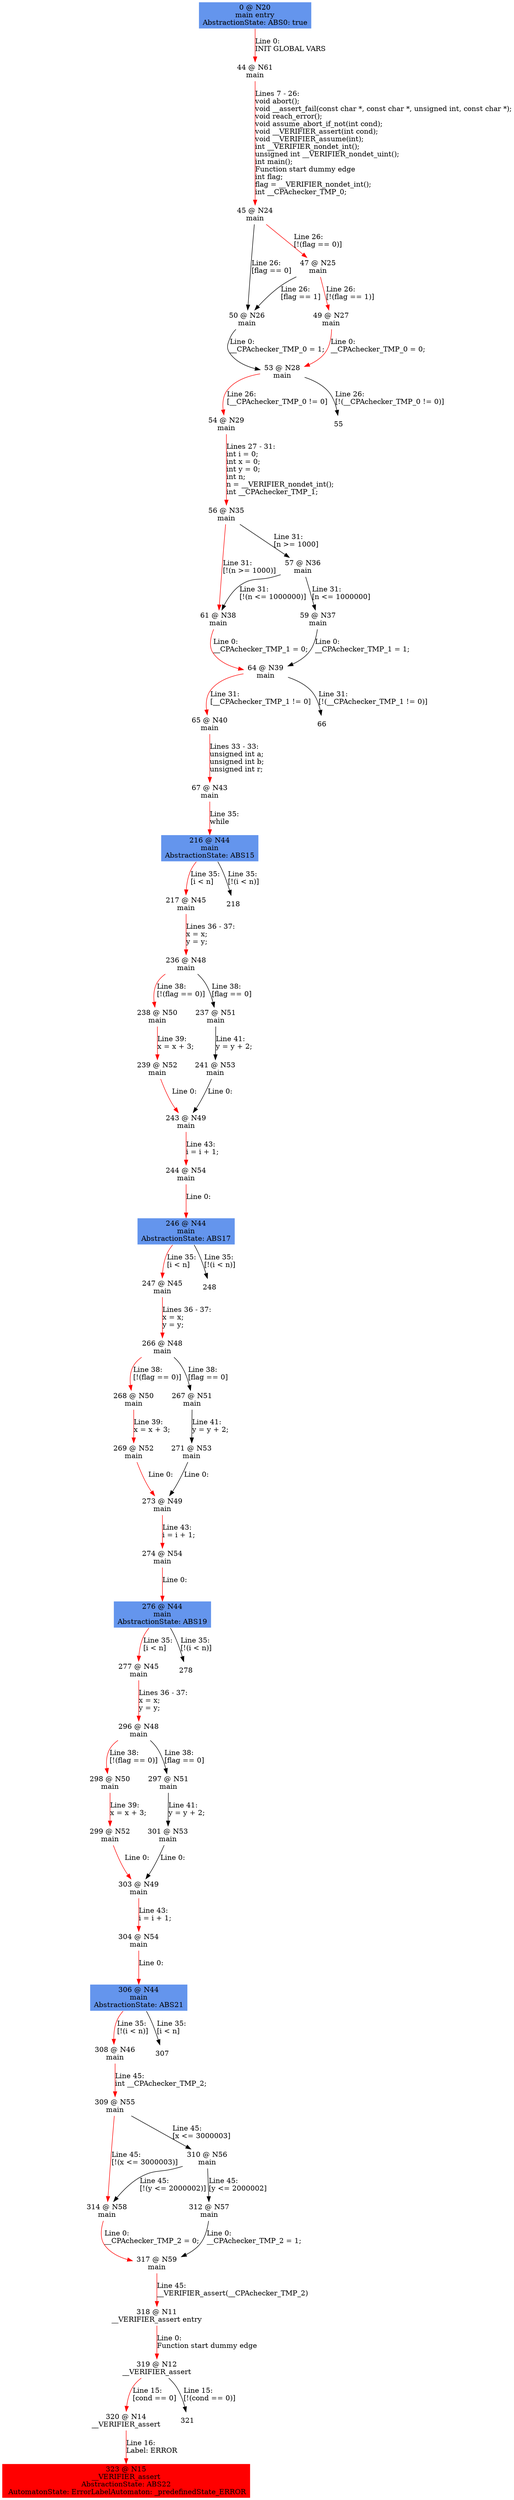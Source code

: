 digraph ARG {
node [style="filled" shape="box" color="white"]
0 [fillcolor="cornflowerblue" label="0 @ N20\nmain entry\nAbstractionState: ABS0: true\n" id="0"]
44 [label="44 @ N61\nmain\n" id="44"]
45 [label="45 @ N24\nmain\n" id="45"]
50 [label="50 @ N26\nmain\n" id="50"]
53 [label="53 @ N28\nmain\n" id="53"]
54 [label="54 @ N29\nmain\n" id="54"]
56 [label="56 @ N35\nmain\n" id="56"]
61 [label="61 @ N38\nmain\n" id="61"]
64 [label="64 @ N39\nmain\n" id="64"]
65 [label="65 @ N40\nmain\n" id="65"]
67 [label="67 @ N43\nmain\n" id="67"]
216 [fillcolor="cornflowerblue" label="216 @ N44\nmain\nAbstractionState: ABS15\n" id="216"]
217 [label="217 @ N45\nmain\n" id="217"]
236 [label="236 @ N48\nmain\n" id="236"]
238 [label="238 @ N50\nmain\n" id="238"]
239 [label="239 @ N52\nmain\n" id="239"]
243 [label="243 @ N49\nmain\n" id="243"]
244 [label="244 @ N54\nmain\n" id="244"]
246 [fillcolor="cornflowerblue" label="246 @ N44\nmain\nAbstractionState: ABS17\n" id="246"]
247 [label="247 @ N45\nmain\n" id="247"]
266 [label="266 @ N48\nmain\n" id="266"]
268 [label="268 @ N50\nmain\n" id="268"]
269 [label="269 @ N52\nmain\n" id="269"]
273 [label="273 @ N49\nmain\n" id="273"]
274 [label="274 @ N54\nmain\n" id="274"]
276 [fillcolor="cornflowerblue" label="276 @ N44\nmain\nAbstractionState: ABS19\n" id="276"]
277 [label="277 @ N45\nmain\n" id="277"]
296 [label="296 @ N48\nmain\n" id="296"]
298 [label="298 @ N50\nmain\n" id="298"]
299 [label="299 @ N52\nmain\n" id="299"]
303 [label="303 @ N49\nmain\n" id="303"]
304 [label="304 @ N54\nmain\n" id="304"]
306 [fillcolor="cornflowerblue" label="306 @ N44\nmain\nAbstractionState: ABS21\n" id="306"]
308 [label="308 @ N46\nmain\n" id="308"]
309 [label="309 @ N55\nmain\n" id="309"]
314 [label="314 @ N58\nmain\n" id="314"]
317 [label="317 @ N59\nmain\n" id="317"]
318 [label="318 @ N11\n__VERIFIER_assert entry\n" id="318"]
319 [label="319 @ N12\n__VERIFIER_assert\n" id="319"]
320 [label="320 @ N14\n__VERIFIER_assert\n" id="320"]
323 [fillcolor="red" label="323 @ N15\n__VERIFIER_assert\nAbstractionState: ABS22\n AutomatonState: ErrorLabelAutomaton: _predefinedState_ERROR\n" id="323"]
310 [label="310 @ N56\nmain\n" id="310"]
312 [label="312 @ N57\nmain\n" id="312"]
297 [label="297 @ N51\nmain\n" id="297"]
301 [label="301 @ N53\nmain\n" id="301"]
267 [label="267 @ N51\nmain\n" id="267"]
271 [label="271 @ N53\nmain\n" id="271"]
237 [label="237 @ N51\nmain\n" id="237"]
241 [label="241 @ N53\nmain\n" id="241"]
57 [label="57 @ N36\nmain\n" id="57"]
59 [label="59 @ N37\nmain\n" id="59"]
47 [label="47 @ N25\nmain\n" id="47"]
49 [label="49 @ N27\nmain\n" id="49"]
0 -> 44 [color="red" label="Line 0: \lINIT GLOBAL VARS\l" id="0 -> 44"]
44 -> 45 [color="red" label="Lines 7 - 26: \lvoid abort();\lvoid __assert_fail(const char *, const char *, unsigned int, const char *);\lvoid reach_error();\lvoid assume_abort_if_not(int cond);\lvoid __VERIFIER_assert(int cond);\lvoid __VERIFIER_assume(int);\lint __VERIFIER_nondet_int();\lunsigned int __VERIFIER_nondet_uint();\lint main();\lFunction start dummy edge\lint flag;\lflag = __VERIFIER_nondet_int();\lint __CPAchecker_TMP_0;\l" id="44 -> 45"]
45 -> 47 [color="red" label="Line 26: \l[!(flag == 0)]\l" id="45 -> 47"]
45 -> 50 [label="Line 26: \l[flag == 0]\l" id="45 -> 50"]
50 -> 53 [label="Line 0: \l__CPAchecker_TMP_0 = 1;\l" id="50 -> 53"]
53 -> 54 [color="red" label="Line 26: \l[__CPAchecker_TMP_0 != 0]\l" id="53 -> 54"]
53 -> 55 [label="Line 26: \l[!(__CPAchecker_TMP_0 != 0)]\l" id="53 -> 55"]
54 -> 56 [color="red" label="Lines 27 - 31: \lint i = 0;\lint x = 0;\lint y = 0;\lint n;\ln = __VERIFIER_nondet_int();\lint __CPAchecker_TMP_1;\l" id="54 -> 56"]
56 -> 57 [label="Line 31: \l[n >= 1000]\l" id="56 -> 57"]
56 -> 61 [color="red" label="Line 31: \l[!(n >= 1000)]\l" id="56 -> 61"]
61 -> 64 [color="red" label="Line 0: \l__CPAchecker_TMP_1 = 0;\l" id="61 -> 64"]
64 -> 65 [color="red" label="Line 31: \l[__CPAchecker_TMP_1 != 0]\l" id="64 -> 65"]
64 -> 66 [label="Line 31: \l[!(__CPAchecker_TMP_1 != 0)]\l" id="64 -> 66"]
65 -> 67 [color="red" label="Lines 33 - 33: \lunsigned int a;\lunsigned int b;\lunsigned int r;\l" id="65 -> 67"]
67 -> 216 [color="red" label="Line 35: \lwhile\l" id="67 -> 216"]
216 -> 217 [color="red" label="Line 35: \l[i < n]\l" id="216 -> 217"]
216 -> 218 [label="Line 35: \l[!(i < n)]\l" id="216 -> 218"]
217 -> 236 [color="red" label="Lines 36 - 37: \lx = x;\ly = y;\l" id="217 -> 236"]
236 -> 237 [label="Line 38: \l[flag == 0]\l" id="236 -> 237"]
236 -> 238 [color="red" label="Line 38: \l[!(flag == 0)]\l" id="236 -> 238"]
238 -> 239 [color="red" label="Line 39: \lx = x + 3;\l" id="238 -> 239"]
239 -> 243 [color="red" label="Line 0: \l\l" id="239 -> 243"]
243 -> 244 [color="red" label="Line 43: \li = i + 1;\l" id="243 -> 244"]
244 -> 246 [color="red" label="Line 0: \l\l" id="244 -> 246"]
246 -> 247 [color="red" label="Line 35: \l[i < n]\l" id="246 -> 247"]
246 -> 248 [label="Line 35: \l[!(i < n)]\l" id="246 -> 248"]
247 -> 266 [color="red" label="Lines 36 - 37: \lx = x;\ly = y;\l" id="247 -> 266"]
266 -> 267 [label="Line 38: \l[flag == 0]\l" id="266 -> 267"]
266 -> 268 [color="red" label="Line 38: \l[!(flag == 0)]\l" id="266 -> 268"]
268 -> 269 [color="red" label="Line 39: \lx = x + 3;\l" id="268 -> 269"]
269 -> 273 [color="red" label="Line 0: \l\l" id="269 -> 273"]
273 -> 274 [color="red" label="Line 43: \li = i + 1;\l" id="273 -> 274"]
274 -> 276 [color="red" label="Line 0: \l\l" id="274 -> 276"]
276 -> 277 [color="red" label="Line 35: \l[i < n]\l" id="276 -> 277"]
276 -> 278 [label="Line 35: \l[!(i < n)]\l" id="276 -> 278"]
277 -> 296 [color="red" label="Lines 36 - 37: \lx = x;\ly = y;\l" id="277 -> 296"]
296 -> 297 [label="Line 38: \l[flag == 0]\l" id="296 -> 297"]
296 -> 298 [color="red" label="Line 38: \l[!(flag == 0)]\l" id="296 -> 298"]
298 -> 299 [color="red" label="Line 39: \lx = x + 3;\l" id="298 -> 299"]
299 -> 303 [color="red" label="Line 0: \l\l" id="299 -> 303"]
303 -> 304 [color="red" label="Line 43: \li = i + 1;\l" id="303 -> 304"]
304 -> 306 [color="red" label="Line 0: \l\l" id="304 -> 306"]
306 -> 307 [label="Line 35: \l[i < n]\l" id="306 -> 307"]
306 -> 308 [color="red" label="Line 35: \l[!(i < n)]\l" id="306 -> 308"]
308 -> 309 [color="red" label="Line 45: \lint __CPAchecker_TMP_2;\l" id="308 -> 309"]
309 -> 310 [label="Line 45: \l[x <= 3000003]\l" id="309 -> 310"]
309 -> 314 [color="red" label="Line 45: \l[!(x <= 3000003)]\l" id="309 -> 314"]
314 -> 317 [color="red" label="Line 0: \l__CPAchecker_TMP_2 = 0;\l" id="314 -> 317"]
317 -> 318 [color="red" label="Line 45: \l__VERIFIER_assert(__CPAchecker_TMP_2)\l" id="317 -> 318"]
318 -> 319 [color="red" label="Line 0: \lFunction start dummy edge\l" id="318 -> 319"]
319 -> 320 [color="red" label="Line 15: \l[cond == 0]\l" id="319 -> 320"]
319 -> 321 [label="Line 15: \l[!(cond == 0)]\l" id="319 -> 321"]
320 -> 323 [color="red" label="Line 16: \lLabel: ERROR\l" id="320 -> 323"]
310 -> 312 [label="Line 45: \l[y <= 2000002]\l" id="310 -> 312"]
310 -> 314 [label="Line 45: \l[!(y <= 2000002)]\l" id="310 -> 314"]
312 -> 317 [label="Line 0: \l__CPAchecker_TMP_2 = 1;\l" id="312 -> 317"]
297 -> 301 [label="Line 41: \ly = y + 2;\l" id="297 -> 301"]
301 -> 303 [label="Line 0: \l\l" id="301 -> 303"]
267 -> 271 [label="Line 41: \ly = y + 2;\l" id="267 -> 271"]
271 -> 273 [label="Line 0: \l\l" id="271 -> 273"]
237 -> 241 [label="Line 41: \ly = y + 2;\l" id="237 -> 241"]
241 -> 243 [label="Line 0: \l\l" id="241 -> 243"]
57 -> 59 [label="Line 31: \l[n <= 1000000]\l" id="57 -> 59"]
57 -> 61 [label="Line 31: \l[!(n <= 1000000)]\l" id="57 -> 61"]
59 -> 64 [label="Line 0: \l__CPAchecker_TMP_1 = 1;\l" id="59 -> 64"]
47 -> 49 [color="red" label="Line 26: \l[!(flag == 1)]\l" id="47 -> 49"]
47 -> 50 [label="Line 26: \l[flag == 1]\l" id="47 -> 50"]
49 -> 53 [color="red" label="Line 0: \l__CPAchecker_TMP_0 = 0;\l" id="49 -> 53"]
}
